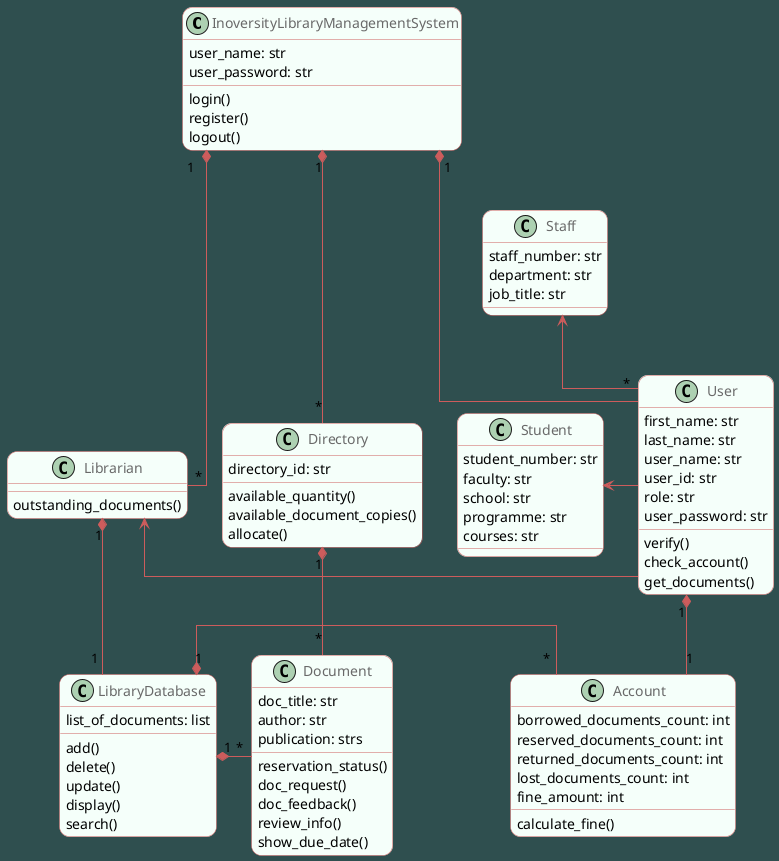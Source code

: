 @startuml
' Some rendering settings
skinparam linetype polyline
skinparam linetype ortho
skinparam backgroundColor DarkSlateGrey
skinparam classFontColor dimgrey
skinparam sequenceMessageAlign direction
skinparam roundcorner 20
skinparam class {
BackgroundColor MintCream
ArrowColor IndianRed
BorderColor IndianRed
}


class InoversityLibraryManagementSystem {
    user_name: str
    user_password: str
    login()
    register()
    logout()
}

class Staff {
    staff_number: str
    department: str
    job_title: str
}

class Student {
    student_number: str
    faculty: str
    school: str
    programme: str
    courses: str
}

together {
class User {
    first_name: str
    last_name: str
    user_name: str
    user_id: str
    role: str
    user_password: str
    verify()
    check_account()
    get_documents()
}

class Directory {
    directory_id: str
    available_quantity()
    available_document_copies()
    allocate()
}

class Librarian {
    outstanding_documents()
}
}

together {
class Account {
    borrowed_documents_count: int
    reserved_documents_count: int
    returned_documents_count: int
    lost_documents_count: int
    fine_amount: int
    calculate_fine()
}

class LibraryDatabase {
    list_of_documents: list
    add()
    delete()
    update()
    display()
    search()
}
}

class Document {
    doc_title: str
    author: str
    publication: strs
    reservation_status()
    doc_request()
    doc_feedback()
    review_info()
    show_due_date()
}

InoversityLibraryManagementSystem "1" *--- "*" User

InoversityLibraryManagementSystem "1" *-- "*" Directory

Directory "1" *-- "*" Document

InoversityLibraryManagementSystem "1" *-- "*" Librarian

User "1" *-- "1" Account

Librarian "1" *-down- "1" LibraryDatabase

LibraryDatabase "1" *-right- "*" Document

LibraryDatabase "1" *-left- "*" Account

User -left-> Student

User -left-> Staff

Staff -[hidden]- Student

Librarian <-left- User
@enduml

